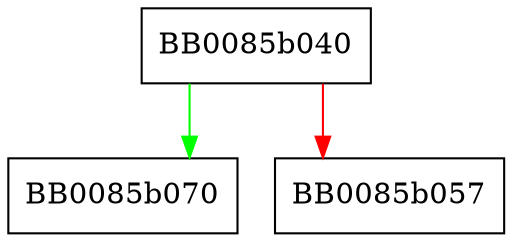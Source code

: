 digraph asn1_bio_gets {
  node [shape="box"];
  graph [splines=ortho];
  BB0085b040 -> BB0085b070 [color="green"];
  BB0085b040 -> BB0085b057 [color="red"];
}
